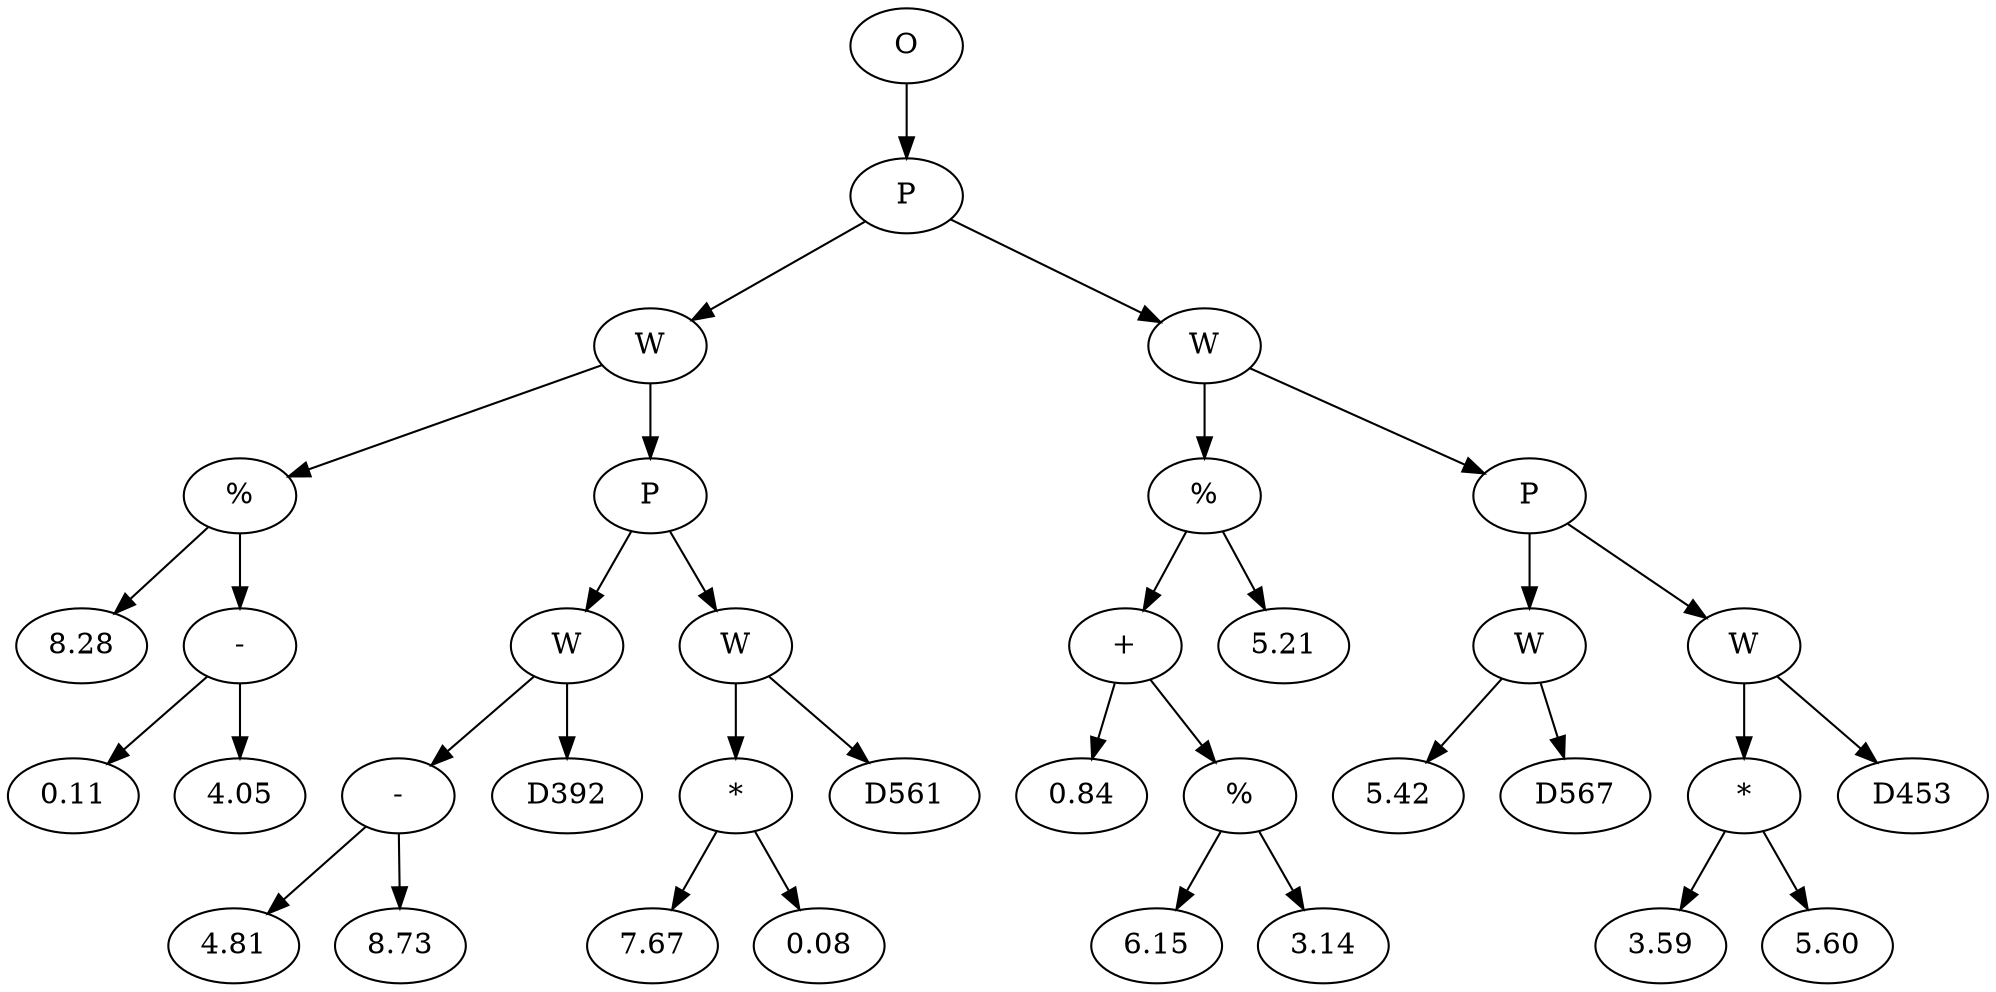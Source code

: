 // Tree
digraph {
	15567490 [label=O]
	15567491 [label=P]
	15567490 -> 15567491
	15567492 [label=W]
	15567491 -> 15567492
	15567493 [label="%"]
	15567492 -> 15567493
	15567494 [label=8.28]
	15567493 -> 15567494
	15567495 [label="-"]
	15567493 -> 15567495
	15567496 [label=0.11]
	15567495 -> 15567496
	15567497 [label=4.05]
	15567495 -> 15567497
	15567498 [label=P]
	15567492 -> 15567498
	15567499 [label=W]
	15567498 -> 15567499
	15567500 [label="-"]
	15567499 -> 15567500
	15567501 [label=4.81]
	15567500 -> 15567501
	15567502 [label=8.73]
	15567500 -> 15567502
	15567503 [label=D392]
	15567499 -> 15567503
	15567504 [label=W]
	15567498 -> 15567504
	15567505 [label="*"]
	15567504 -> 15567505
	15567506 [label=7.67]
	15567505 -> 15567506
	15567507 [label=0.08]
	15567505 -> 15567507
	15567508 [label=D561]
	15567504 -> 15567508
	15567509 [label=W]
	15567491 -> 15567509
	15567510 [label="%"]
	15567509 -> 15567510
	15567511 [label="+"]
	15567510 -> 15567511
	15567512 [label=0.84]
	15567511 -> 15567512
	15567513 [label="%"]
	15567511 -> 15567513
	15567514 [label=6.15]
	15567513 -> 15567514
	15567515 [label=3.14]
	15567513 -> 15567515
	15567516 [label=5.21]
	15567510 -> 15567516
	15567517 [label=P]
	15567509 -> 15567517
	15567518 [label=W]
	15567517 -> 15567518
	15567519 [label=5.42]
	15567518 -> 15567519
	15567520 [label=D567]
	15567518 -> 15567520
	15567521 [label=W]
	15567517 -> 15567521
	15567522 [label="*"]
	15567521 -> 15567522
	15567523 [label=3.59]
	15567522 -> 15567523
	15567524 [label=5.60]
	15567522 -> 15567524
	15567525 [label=D453]
	15567521 -> 15567525
}
